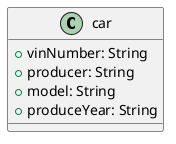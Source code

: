 @startuml
class car {
  + vinNumber: String
  + producer: String
  + model: String
  + produceYear: String
}
  @enduml